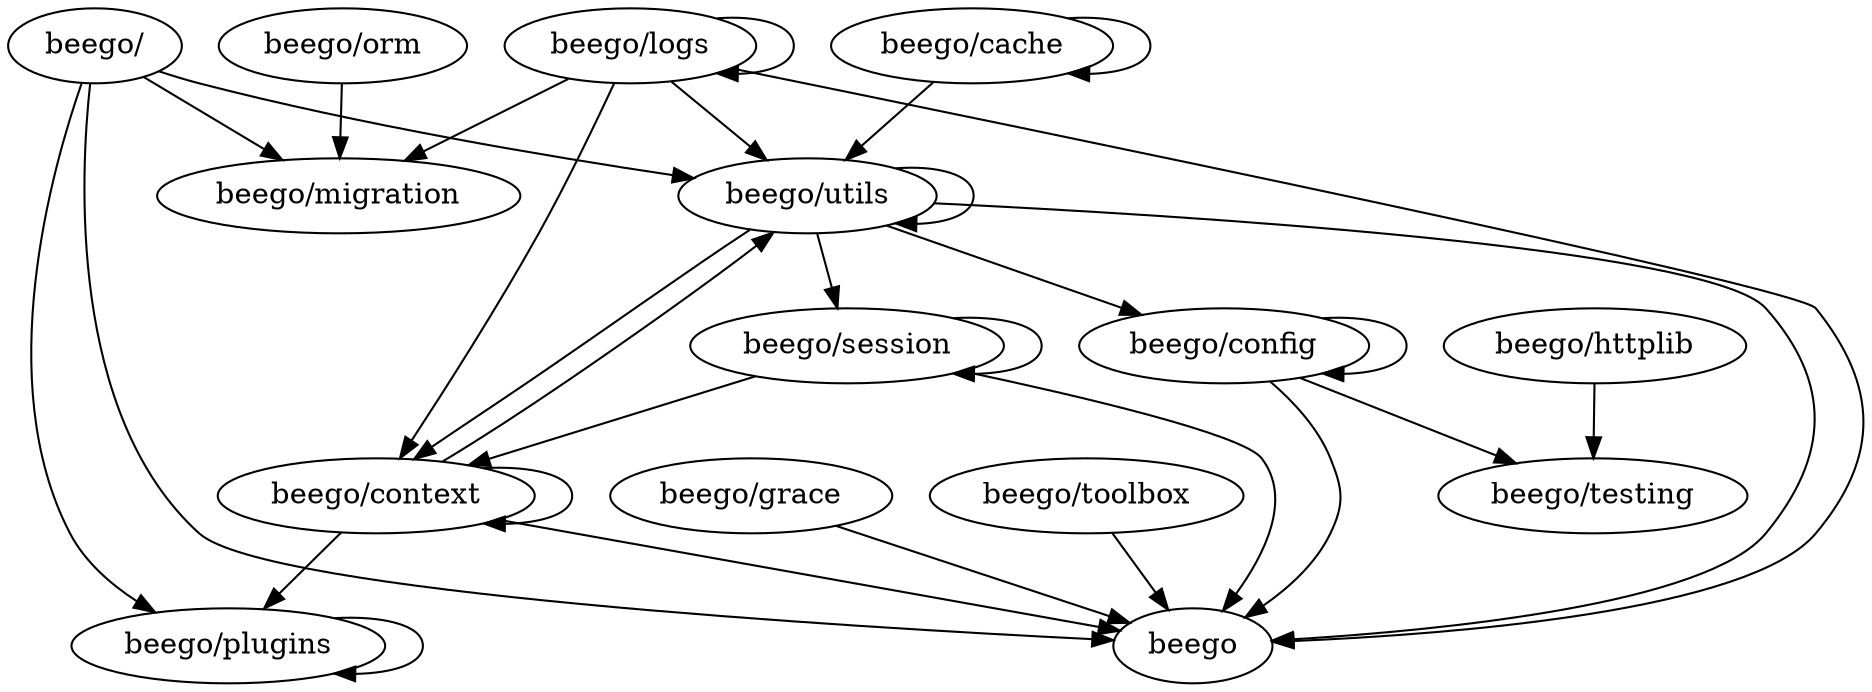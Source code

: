 digraph G {
	"beego/" -> "beego"
	"beego/plugins" -> "beego/plugins"
	"beego/utils" -> "beego"
	"beego/context" -> "beego"
	"beego/logs" -> "beego/logs"
	"beego/orm" -> "beego/migration"
	"beego/session" -> "beego/session"
	"beego/context" -> "beego/utils"
	"beego/cache" -> "beego/cache"
	"beego/config" -> "beego/config"
	"beego/cache" -> "beego/utils"
	"beego/logs" -> "beego/migration"
	"beego/utils" -> "beego/utils"
	"beego/config" -> "beego/testing"
	"beego/httplib" -> "beego/testing"
	"beego/utils" -> "beego/context"
	"beego/session" -> "beego/context"
	"beego/" -> "beego/migration"
	"beego/utils" -> "beego/config"
	"beego/session" -> "beego"
	"beego/logs" -> "beego/utils"
	"beego/logs" -> "beego"
	"beego/context" -> "beego/plugins"
	"beego/" -> "beego/plugins"
	"beego/utils" -> "beego/session"
	"beego/" -> "beego/utils"
	"beego/grace" -> "beego"
	"beego/logs" -> "beego/context"
	"beego/context" -> "beego/context"
	"beego/toolbox" -> "beego"
	"beego/config" -> "beego"
}
